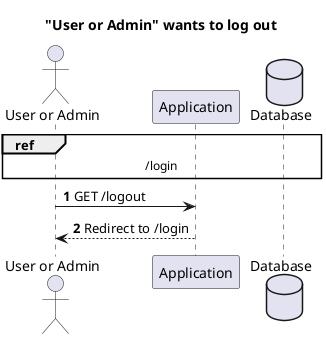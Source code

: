 @startuml
autonumber
title       "User or Admin" wants to log out
actor       "User or Admin"
participant Application
database    Database

ref over "User or Admin", Application, Database
    /login
end ref
"User or Admin" -> Application: GET /logout
"User or Admin" <-- Application: Redirect to /login

@enduml
